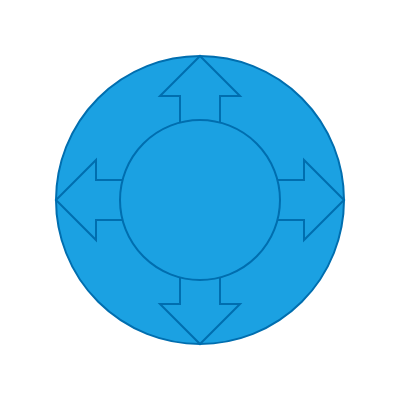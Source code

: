 <mxfile>
    <diagram id="4aZoXlMrUT_HstsfIGMN" name="Page-1">
        <mxGraphModel dx="948" dy="800" grid="1" gridSize="10" guides="1" tooltips="1" connect="1" arrows="1" fold="1" page="1" pageScale="1" pageWidth="827" pageHeight="1169" math="0" shadow="0">
            <root>
                <mxCell id="0"/>
                <mxCell id="1" parent="0"/>
                <mxCell id="2" value="" style="ellipse;whiteSpace=wrap;html=1;aspect=fixed;fillColor=#1ba1e2;strokeColor=#006EAF;fontColor=#ffffff;" parent="1" vertex="1">
                    <mxGeometry x="28" y="28" width="144" height="144" as="geometry"/>
                </mxCell>
                <mxCell id="4" value="" style="html=1;shadow=0;dashed=0;align=center;verticalAlign=middle;shape=mxgraph.arrows2.calloutQuadArrow;dy=10;dx=20;notch=24;arrowHead=10;fillColor=#1ba1e2;aspect=fixed;fontColor=#ffffff;strokeColor=#006EAF;" parent="1" vertex="1">
                    <mxGeometry x="28" y="28" width="144" height="144" as="geometry"/>
                </mxCell>
                <mxCell id="5" value="" style="ellipse;whiteSpace=wrap;html=1;aspect=fixed;strokeColor=none;fillColor=none;" vertex="1" parent="1">
                    <mxGeometry width="200" height="200" as="geometry"/>
                </mxCell>
                <mxCell id="6" value="" style="ellipse;whiteSpace=wrap;html=1;aspect=fixed;fillColor=#1ba1e2;strokeColor=#006EAF;fontColor=#ffffff;" vertex="1" parent="1">
                    <mxGeometry x="60" y="60" width="80" height="80" as="geometry"/>
                </mxCell>
            </root>
        </mxGraphModel>
    </diagram>
</mxfile>
